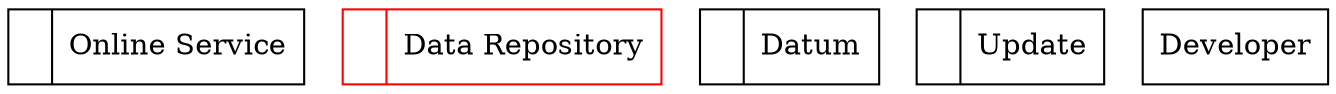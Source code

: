 digraph dfd2{ 
node[shape=record]
200 [label="<f0>  |<f1> Online Service " ];
201 [label="<f0>  |<f1> Data Repository " color=red];
202 [label="<f0>  |<f1> Datum " ];
203 [label="<f0>  |<f1> Update " ];
204 [label="Developer" shape=box];
}